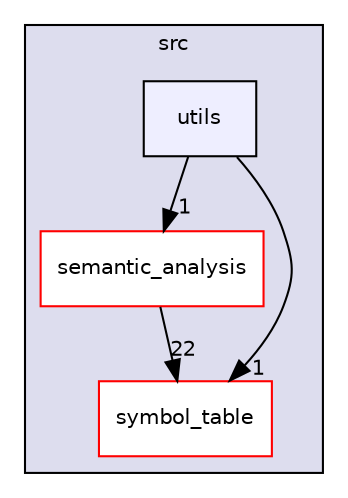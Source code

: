 digraph "src/utils" {
  compound=true
  node [ fontsize="10", fontname="Helvetica"];
  edge [ labelfontsize="10", labelfontname="Helvetica"];
  subgraph clusterdir_68267d1309a1af8e8297ef4c3efbcdba {
    graph [ bgcolor="#ddddee", pencolor="black", label="src" fontname="Helvetica", fontsize="10", URL="dir_68267d1309a1af8e8297ef4c3efbcdba.html"]
  dir_5ca8928545f59f4bfee2527f6926e7f0 [shape=box label="semantic_analysis" fillcolor="white" style="filled" color="red" URL="dir_5ca8928545f59f4bfee2527f6926e7f0.html"];
  dir_ee2e78e09e3523a3dc72b1c19f9afb8f [shape=box label="symbol_table" fillcolor="white" style="filled" color="red" URL="dir_ee2e78e09e3523a3dc72b1c19f9afb8f.html"];
  dir_313caf1132e152dd9b58bea13a4052ca [shape=box, label="utils", style="filled", fillcolor="#eeeeff", pencolor="black", URL="dir_313caf1132e152dd9b58bea13a4052ca.html"];
  }
  dir_5ca8928545f59f4bfee2527f6926e7f0->dir_ee2e78e09e3523a3dc72b1c19f9afb8f [headlabel="22", labeldistance=1.5 headhref="dir_000004_000014.html"];
  dir_313caf1132e152dd9b58bea13a4052ca->dir_5ca8928545f59f4bfee2527f6926e7f0 [headlabel="1", labeldistance=1.5 headhref="dir_000023_000004.html"];
  dir_313caf1132e152dd9b58bea13a4052ca->dir_ee2e78e09e3523a3dc72b1c19f9afb8f [headlabel="1", labeldistance=1.5 headhref="dir_000023_000014.html"];
}
